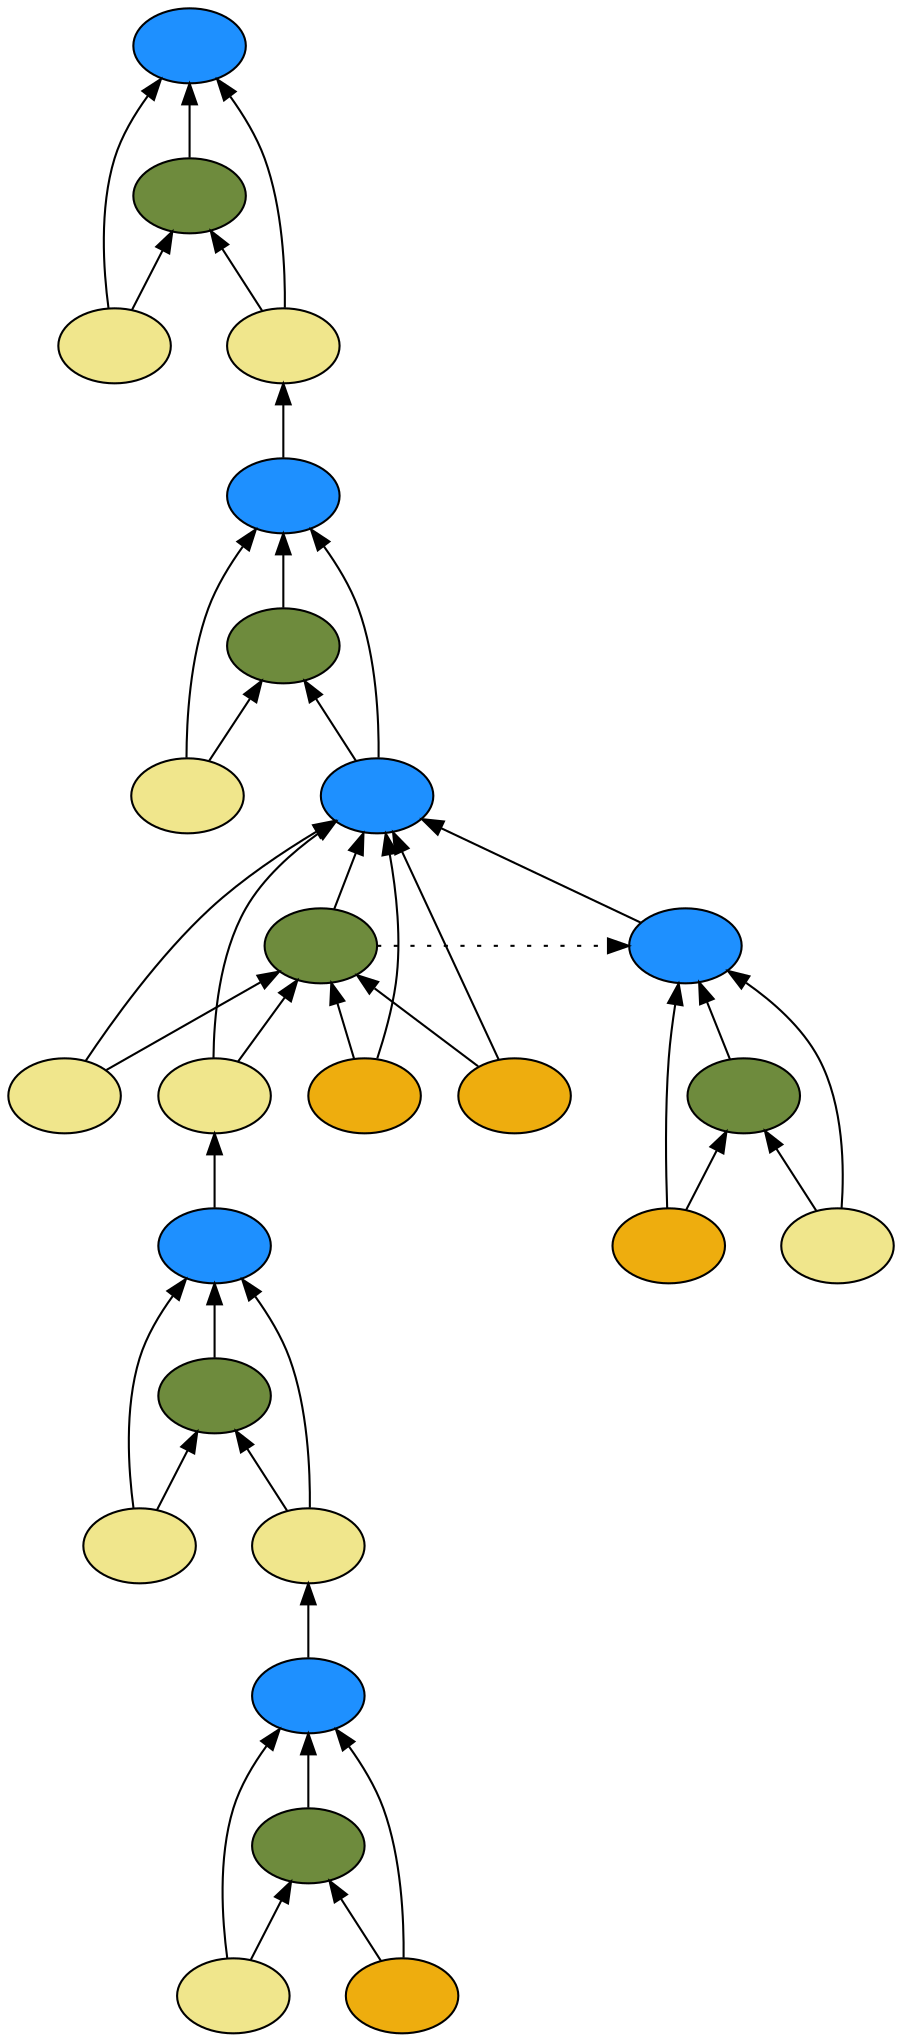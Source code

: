 digraph {
rankdir=BT
fontsize=24
subgraph clster1 {
subgraph clster2 {
"21616208"["fillcolor"="dodgerblue" "fontsize"="24" "label"="" "shape"="ellipse" "style"="filled" ]
"20391696"["fillcolor"="darkolivegreen4" "fontsize"="24" "label"="" "shape"="ellipse" "style"="filled" ]
"19076864"["fillcolor"="khaki" "fontsize"="24" "label"="" "shape"="ellipse" "style"="filled" ]
"28719440"["fillcolor"="darkgoldenrod2" "fontsize"="24" "label"="" "shape"="ellipse" "style"="filled" ]
}

subgraph clster3 {
"23610064"["fillcolor"="dodgerblue" "fontsize"="24" "label"="" "shape"="ellipse" "style"="filled" ]
"24940288"["fillcolor"="darkolivegreen4" "fontsize"="24" "label"="" "shape"="ellipse" "style"="filled" ]
"25014224"["fillcolor"="khaki" "fontsize"="24" "label"="" "shape"="ellipse" "style"="filled" ]
"24988336"["fillcolor"="khaki" "fontsize"="24" "label"="" "shape"="ellipse" "style"="filled" ]
}

subgraph clster4 {
"23304768"["fillcolor"="dodgerblue" "fontsize"="24" "label"="" "shape"="ellipse" "style"="filled" ]
"24625888"["fillcolor"="darkolivegreen4" "fontsize"="24" "label"="" "shape"="ellipse" "style"="filled" ]
"23710592"["fillcolor"="khaki" "fontsize"="24" "label"="" "shape"="ellipse" "style"="filled" ]
"24939776"["fillcolor"="dodgerblue" "fontsize"="24" "label"="" "shape"="ellipse" "style"="filled" ]
"22582864"["fillcolor"="darkolivegreen4" "fontsize"="24" "label"="" "shape"="ellipse" "style"="filled" ]
"21801008"["fillcolor"="khaki" "fontsize"="24" "label"="" "shape"="ellipse" "style"="filled" ]
"21571136"["fillcolor"="khaki" "fontsize"="24" "label"="" "shape"="ellipse" "style"="filled" ]
"22579328"["fillcolor"="darkgoldenrod2" "fontsize"="24" "label"="" "shape"="ellipse" "style"="filled" ]
"22672608"["fillcolor"="darkgoldenrod2" "fontsize"="24" "label"="" "shape"="ellipse" "style"="filled" ]
}

subgraph clster5 {
"26590768"["fillcolor"="dodgerblue" "fontsize"="24" "label"="" "shape"="ellipse" "style"="filled" ]
"21600256"["fillcolor"="darkolivegreen4" "fontsize"="24" "label"="" "shape"="ellipse" "style"="filled" ]
"24603856"["fillcolor"="khaki" "fontsize"="24" "label"="" "shape"="ellipse" "style"="filled" ]
"21586576"["fillcolor"="khaki" "fontsize"="24" "label"="" "shape"="ellipse" "style"="filled" ]
}

}

subgraph clster6 {
"21574256"["fillcolor"="dodgerblue" "fontsize"="24" "label"="" "shape"="ellipse" "style"="filled" ]
"21608528"["fillcolor"="darkolivegreen4" "fontsize"="24" "label"="" "shape"="ellipse" "style"="filled" ]
"21564608"["fillcolor"="khaki" "fontsize"="24" "label"="" "shape"="ellipse" "style"="filled" ]
"27074384"["fillcolor"="darkgoldenrod2" "fontsize"="24" "label"="" "shape"="ellipse" "style"="filled" ]
}

"21564608" -> "21574256"["arrowhead"="normal" "color"="black" "constraint"="true" "style"="solid" ]
"21564608" -> "21608528"["arrowhead"="normal" "color"="black" "constraint"="true" "style"="solid" ]
"27074384" -> "21574256"["arrowhead"="normal" "color"="black" "constraint"="true" "style"="solid" ]
"27074384" -> "21608528"["arrowhead"="normal" "color"="black" "constraint"="true" "style"="solid" ]
"21608528" -> "21574256"["arrowhead"="normal" "color"="black" "constraint"="true" "style"="solid" ]
"19076864" -> "21616208"["arrowhead"="normal" "color"="black" "constraint"="true" "style"="solid" ]
"19076864" -> "20391696"["arrowhead"="normal" "color"="black" "constraint"="true" "style"="solid" ]
"28719440" -> "21616208"["arrowhead"="normal" "color"="black" "constraint"="true" "style"="solid" ]
"28719440" -> "20391696"["arrowhead"="normal" "color"="black" "constraint"="true" "style"="solid" ]
"20391696" -> "21616208"["arrowhead"="normal" "color"="black" "constraint"="true" "style"="solid" ]
"23710592" -> "23304768"["arrowhead"="normal" "color"="black" "constraint"="true" "style"="solid" ]
"23710592" -> "24625888"["arrowhead"="normal" "color"="black" "constraint"="true" "style"="solid" ]
"24939776" -> "23304768"["arrowhead"="normal" "color"="black" "constraint"="true" "style"="solid" ]
"24939776" -> "24625888"["arrowhead"="normal" "color"="black" "constraint"="true" "style"="solid" ]
"21801008" -> "24939776"["arrowhead"="normal" "color"="black" "constraint"="true" "style"="solid" ]
"21801008" -> "22582864"["arrowhead"="normal" "color"="black" "constraint"="true" "style"="solid" ]
"21571136" -> "24939776"["arrowhead"="normal" "color"="black" "constraint"="true" "style"="solid" ]
"21571136" -> "22582864"["arrowhead"="normal" "color"="black" "constraint"="true" "style"="solid" ]
"23610064" -> "21571136"["arrowhead"="normal" "color"="black" "constraint"="true" "style"="solid" ]
"22579328" -> "24939776"["arrowhead"="normal" "color"="black" "constraint"="true" "style"="solid" ]
"22579328" -> "22582864"["arrowhead"="normal" "color"="black" "constraint"="true" "style"="solid" ]
"22672608" -> "24939776"["arrowhead"="normal" "color"="black" "constraint"="true" "style"="solid" ]
"22672608" -> "22582864"["arrowhead"="normal" "color"="black" "constraint"="true" "style"="solid" ]
"22582864" -> "24939776"["arrowhead"="normal" "color"="black" "constraint"="true" "style"="solid" ]
"21574256" -> "24939776"["arrowhead"="normal" "color"="black" "constraint"="true" "style"="solid" ]
"22582864" -> "21574256"["arrowhead"="normal" "color"="black" "constraint"="false" "style"="dotted" ]
"24625888" -> "23304768"["arrowhead"="normal" "color"="black" "constraint"="true" "style"="solid" ]
"25014224" -> "23610064"["arrowhead"="normal" "color"="black" "constraint"="true" "style"="solid" ]
"25014224" -> "24940288"["arrowhead"="normal" "color"="black" "constraint"="true" "style"="solid" ]
"24988336" -> "23610064"["arrowhead"="normal" "color"="black" "constraint"="true" "style"="solid" ]
"24988336" -> "24940288"["arrowhead"="normal" "color"="black" "constraint"="true" "style"="solid" ]
"21616208" -> "24988336"["arrowhead"="normal" "color"="black" "constraint"="true" "style"="solid" ]
"24940288" -> "23610064"["arrowhead"="normal" "color"="black" "constraint"="true" "style"="solid" ]
"24603856" -> "26590768"["arrowhead"="normal" "color"="black" "constraint"="true" "style"="solid" ]
"24603856" -> "21600256"["arrowhead"="normal" "color"="black" "constraint"="true" "style"="solid" ]
"21586576" -> "26590768"["arrowhead"="normal" "color"="black" "constraint"="true" "style"="solid" ]
"21586576" -> "21600256"["arrowhead"="normal" "color"="black" "constraint"="true" "style"="solid" ]
"23304768" -> "21586576"["arrowhead"="normal" "color"="black" "constraint"="true" "style"="solid" ]
"21600256" -> "26590768"["arrowhead"="normal" "color"="black" "constraint"="true" "style"="solid" ]

}